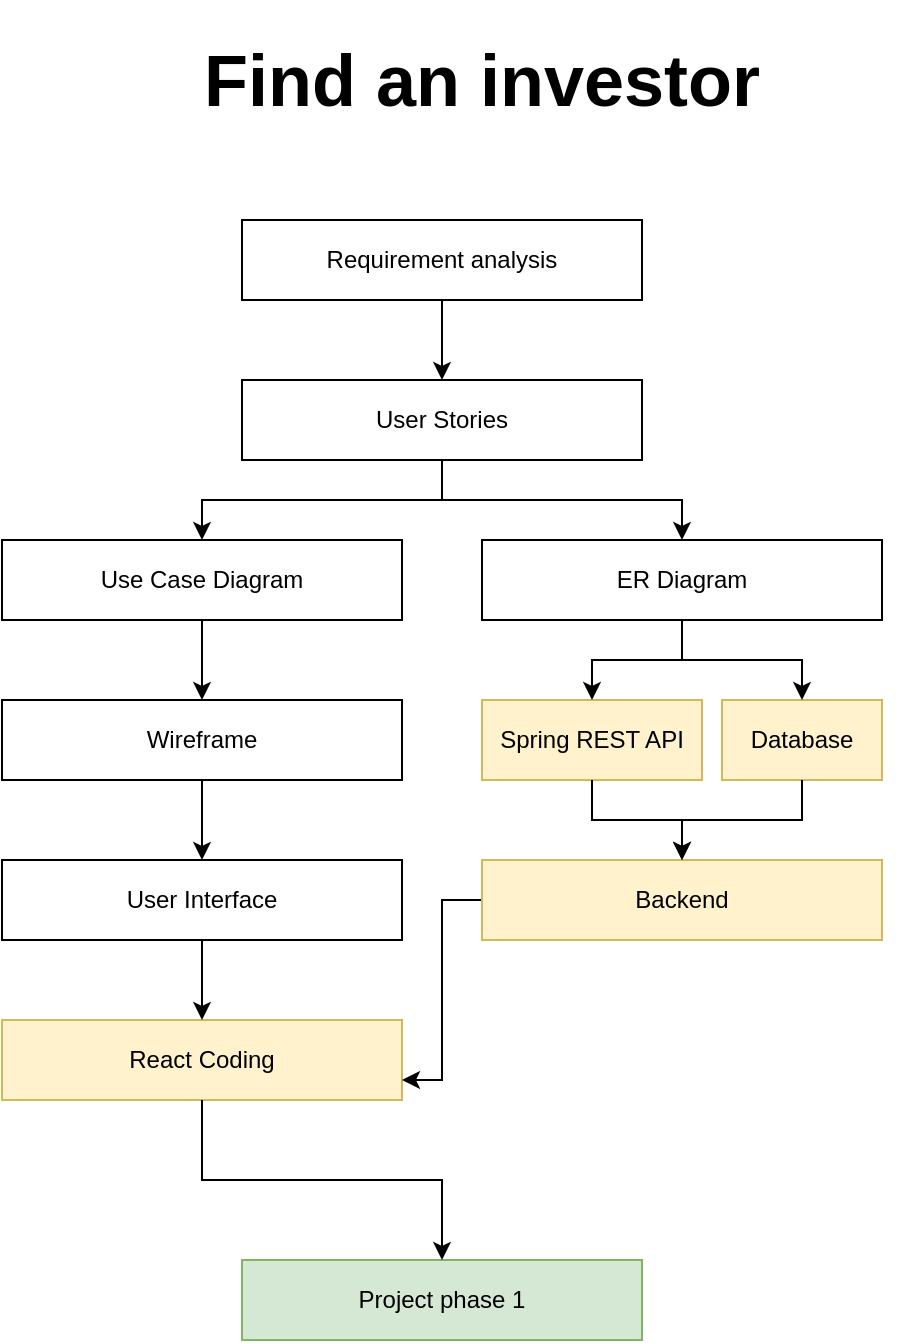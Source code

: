 <mxfile version="16.0.0" type="github">
  <diagram id="M9n-BJbF_v3IdrLL-njy" name="Page-1">
    <mxGraphModel dx="1483" dy="766" grid="1" gridSize="10" guides="1" tooltips="1" connect="1" arrows="1" fold="1" page="1" pageScale="1" pageWidth="2000" pageHeight="1000" math="0" shadow="0">
      <root>
        <mxCell id="0" />
        <mxCell id="1" parent="0" />
        <mxCell id="GWcbIf3d6SEA0QZWVJhX-28" value="" style="group" parent="1" vertex="1" connectable="0">
          <mxGeometry x="160" y="150" width="440" height="560" as="geometry" />
        </mxCell>
        <mxCell id="GWcbIf3d6SEA0QZWVJhX-1" value="Requirement analysis" style="rounded=0;whiteSpace=wrap;html=1;" parent="GWcbIf3d6SEA0QZWVJhX-28" vertex="1">
          <mxGeometry x="120" width="200" height="40" as="geometry" />
        </mxCell>
        <mxCell id="GWcbIf3d6SEA0QZWVJhX-2" value="User Stories" style="rounded=0;whiteSpace=wrap;html=1;" parent="GWcbIf3d6SEA0QZWVJhX-28" vertex="1">
          <mxGeometry x="120" y="80" width="200" height="40" as="geometry" />
        </mxCell>
        <mxCell id="GWcbIf3d6SEA0QZWVJhX-15" style="edgeStyle=orthogonalEdgeStyle;rounded=0;orthogonalLoop=1;jettySize=auto;html=1;" parent="GWcbIf3d6SEA0QZWVJhX-28" source="GWcbIf3d6SEA0QZWVJhX-1" target="GWcbIf3d6SEA0QZWVJhX-2" edge="1">
          <mxGeometry relative="1" as="geometry" />
        </mxCell>
        <mxCell id="GWcbIf3d6SEA0QZWVJhX-3" value="ER Diagram" style="rounded=0;whiteSpace=wrap;html=1;" parent="GWcbIf3d6SEA0QZWVJhX-28" vertex="1">
          <mxGeometry x="240" y="160" width="200" height="40" as="geometry" />
        </mxCell>
        <mxCell id="GWcbIf3d6SEA0QZWVJhX-19" style="edgeStyle=orthogonalEdgeStyle;rounded=0;orthogonalLoop=1;jettySize=auto;html=1;" parent="GWcbIf3d6SEA0QZWVJhX-28" source="GWcbIf3d6SEA0QZWVJhX-2" target="GWcbIf3d6SEA0QZWVJhX-3" edge="1">
          <mxGeometry relative="1" as="geometry" />
        </mxCell>
        <mxCell id="GWcbIf3d6SEA0QZWVJhX-4" value="Use Case Diagram" style="rounded=0;whiteSpace=wrap;html=1;" parent="GWcbIf3d6SEA0QZWVJhX-28" vertex="1">
          <mxGeometry y="160" width="200" height="40" as="geometry" />
        </mxCell>
        <mxCell id="GWcbIf3d6SEA0QZWVJhX-16" style="edgeStyle=orthogonalEdgeStyle;rounded=0;orthogonalLoop=1;jettySize=auto;html=1;" parent="GWcbIf3d6SEA0QZWVJhX-28" source="GWcbIf3d6SEA0QZWVJhX-2" target="GWcbIf3d6SEA0QZWVJhX-4" edge="1">
          <mxGeometry relative="1" as="geometry" />
        </mxCell>
        <mxCell id="GWcbIf3d6SEA0QZWVJhX-5" value="Spring REST API" style="rounded=0;whiteSpace=wrap;html=1;fillColor=#fff2cc;strokeColor=#d6b656;" parent="GWcbIf3d6SEA0QZWVJhX-28" vertex="1">
          <mxGeometry x="240" y="240" width="110" height="40" as="geometry" />
        </mxCell>
        <mxCell id="GWcbIf3d6SEA0QZWVJhX-23" style="edgeStyle=orthogonalEdgeStyle;rounded=0;orthogonalLoop=1;jettySize=auto;html=1;" parent="GWcbIf3d6SEA0QZWVJhX-28" source="GWcbIf3d6SEA0QZWVJhX-3" target="GWcbIf3d6SEA0QZWVJhX-5" edge="1">
          <mxGeometry relative="1" as="geometry" />
        </mxCell>
        <mxCell id="GWcbIf3d6SEA0QZWVJhX-6" value="Database" style="rounded=0;whiteSpace=wrap;html=1;fillColor=#fff2cc;strokeColor=#d6b656;" parent="GWcbIf3d6SEA0QZWVJhX-28" vertex="1">
          <mxGeometry x="360" y="240" width="80" height="40" as="geometry" />
        </mxCell>
        <mxCell id="GWcbIf3d6SEA0QZWVJhX-24" style="edgeStyle=orthogonalEdgeStyle;rounded=0;orthogonalLoop=1;jettySize=auto;html=1;" parent="GWcbIf3d6SEA0QZWVJhX-28" source="GWcbIf3d6SEA0QZWVJhX-3" target="GWcbIf3d6SEA0QZWVJhX-6" edge="1">
          <mxGeometry relative="1" as="geometry" />
        </mxCell>
        <mxCell id="GWcbIf3d6SEA0QZWVJhX-7" value="Wireframe" style="rounded=0;whiteSpace=wrap;html=1;" parent="GWcbIf3d6SEA0QZWVJhX-28" vertex="1">
          <mxGeometry y="240" width="200" height="40" as="geometry" />
        </mxCell>
        <mxCell id="GWcbIf3d6SEA0QZWVJhX-20" style="edgeStyle=orthogonalEdgeStyle;rounded=0;orthogonalLoop=1;jettySize=auto;html=1;" parent="GWcbIf3d6SEA0QZWVJhX-28" source="GWcbIf3d6SEA0QZWVJhX-4" target="GWcbIf3d6SEA0QZWVJhX-7" edge="1">
          <mxGeometry relative="1" as="geometry" />
        </mxCell>
        <mxCell id="GWcbIf3d6SEA0QZWVJhX-8" value="User Interface" style="rounded=0;whiteSpace=wrap;html=1;" parent="GWcbIf3d6SEA0QZWVJhX-28" vertex="1">
          <mxGeometry y="320" width="200" height="40" as="geometry" />
        </mxCell>
        <mxCell id="GWcbIf3d6SEA0QZWVJhX-21" style="edgeStyle=orthogonalEdgeStyle;rounded=0;orthogonalLoop=1;jettySize=auto;html=1;" parent="GWcbIf3d6SEA0QZWVJhX-28" source="GWcbIf3d6SEA0QZWVJhX-7" target="GWcbIf3d6SEA0QZWVJhX-8" edge="1">
          <mxGeometry relative="1" as="geometry" />
        </mxCell>
        <mxCell id="GWcbIf3d6SEA0QZWVJhX-9" value="React Coding" style="rounded=0;whiteSpace=wrap;html=1;fillColor=#fff2cc;strokeColor=#d6b656;" parent="GWcbIf3d6SEA0QZWVJhX-28" vertex="1">
          <mxGeometry y="400" width="200" height="40" as="geometry" />
        </mxCell>
        <mxCell id="GWcbIf3d6SEA0QZWVJhX-22" style="edgeStyle=orthogonalEdgeStyle;rounded=0;orthogonalLoop=1;jettySize=auto;html=1;" parent="GWcbIf3d6SEA0QZWVJhX-28" source="GWcbIf3d6SEA0QZWVJhX-8" target="GWcbIf3d6SEA0QZWVJhX-9" edge="1">
          <mxGeometry relative="1" as="geometry" />
        </mxCell>
        <mxCell id="GWcbIf3d6SEA0QZWVJhX-13" style="edgeStyle=orthogonalEdgeStyle;rounded=0;orthogonalLoop=1;jettySize=auto;html=1;entryX=1;entryY=0.75;entryDx=0;entryDy=0;" parent="GWcbIf3d6SEA0QZWVJhX-28" source="GWcbIf3d6SEA0QZWVJhX-11" target="GWcbIf3d6SEA0QZWVJhX-9" edge="1">
          <mxGeometry relative="1" as="geometry" />
        </mxCell>
        <mxCell id="GWcbIf3d6SEA0QZWVJhX-11" value="Backend" style="rounded=0;whiteSpace=wrap;html=1;fillColor=#fff2cc;strokeColor=#d6b656;" parent="GWcbIf3d6SEA0QZWVJhX-28" vertex="1">
          <mxGeometry x="240" y="320" width="200" height="40" as="geometry" />
        </mxCell>
        <mxCell id="GWcbIf3d6SEA0QZWVJhX-25" style="edgeStyle=orthogonalEdgeStyle;rounded=0;orthogonalLoop=1;jettySize=auto;html=1;" parent="GWcbIf3d6SEA0QZWVJhX-28" source="GWcbIf3d6SEA0QZWVJhX-5" target="GWcbIf3d6SEA0QZWVJhX-11" edge="1">
          <mxGeometry relative="1" as="geometry" />
        </mxCell>
        <mxCell id="GWcbIf3d6SEA0QZWVJhX-26" style="edgeStyle=orthogonalEdgeStyle;rounded=0;orthogonalLoop=1;jettySize=auto;html=1;" parent="GWcbIf3d6SEA0QZWVJhX-28" source="GWcbIf3d6SEA0QZWVJhX-6" target="GWcbIf3d6SEA0QZWVJhX-11" edge="1">
          <mxGeometry relative="1" as="geometry" />
        </mxCell>
        <mxCell id="GWcbIf3d6SEA0QZWVJhX-14" value="Project phase 1" style="rounded=0;whiteSpace=wrap;html=1;fillColor=#d5e8d4;strokeColor=#82b366;" parent="GWcbIf3d6SEA0QZWVJhX-28" vertex="1">
          <mxGeometry x="120" y="520" width="200" height="40" as="geometry" />
        </mxCell>
        <mxCell id="GWcbIf3d6SEA0QZWVJhX-27" style="edgeStyle=orthogonalEdgeStyle;rounded=0;orthogonalLoop=1;jettySize=auto;html=1;" parent="GWcbIf3d6SEA0QZWVJhX-28" source="GWcbIf3d6SEA0QZWVJhX-9" target="GWcbIf3d6SEA0QZWVJhX-14" edge="1">
          <mxGeometry relative="1" as="geometry" />
        </mxCell>
        <mxCell id="GWcbIf3d6SEA0QZWVJhX-31" value="&lt;b&gt;&lt;font style=&quot;font-size: 36px&quot;&gt;Find an investor&lt;br&gt;&lt;/font&gt;&lt;/b&gt;" style="text;html=1;strokeColor=none;fillColor=none;align=center;verticalAlign=middle;whiteSpace=wrap;rounded=0;" parent="1" vertex="1">
          <mxGeometry x="180" y="40" width="440" height="80" as="geometry" />
        </mxCell>
      </root>
    </mxGraphModel>
  </diagram>
</mxfile>
